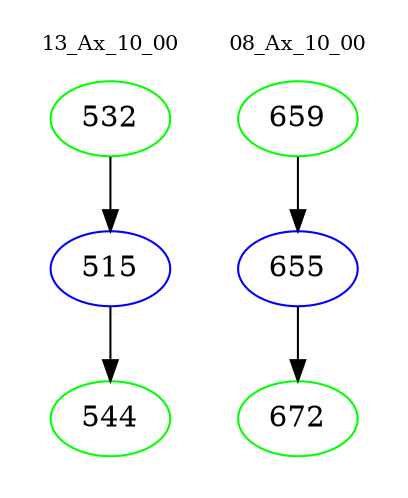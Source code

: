 digraph{
subgraph cluster_0 {
color = white
label = "13_Ax_10_00";
fontsize=10;
T0_532 [label="532", color="green"]
T0_532 -> T0_515 [color="black"]
T0_515 [label="515", color="blue"]
T0_515 -> T0_544 [color="black"]
T0_544 [label="544", color="green"]
}
subgraph cluster_1 {
color = white
label = "08_Ax_10_00";
fontsize=10;
T1_659 [label="659", color="green"]
T1_659 -> T1_655 [color="black"]
T1_655 [label="655", color="blue"]
T1_655 -> T1_672 [color="black"]
T1_672 [label="672", color="green"]
}
}
